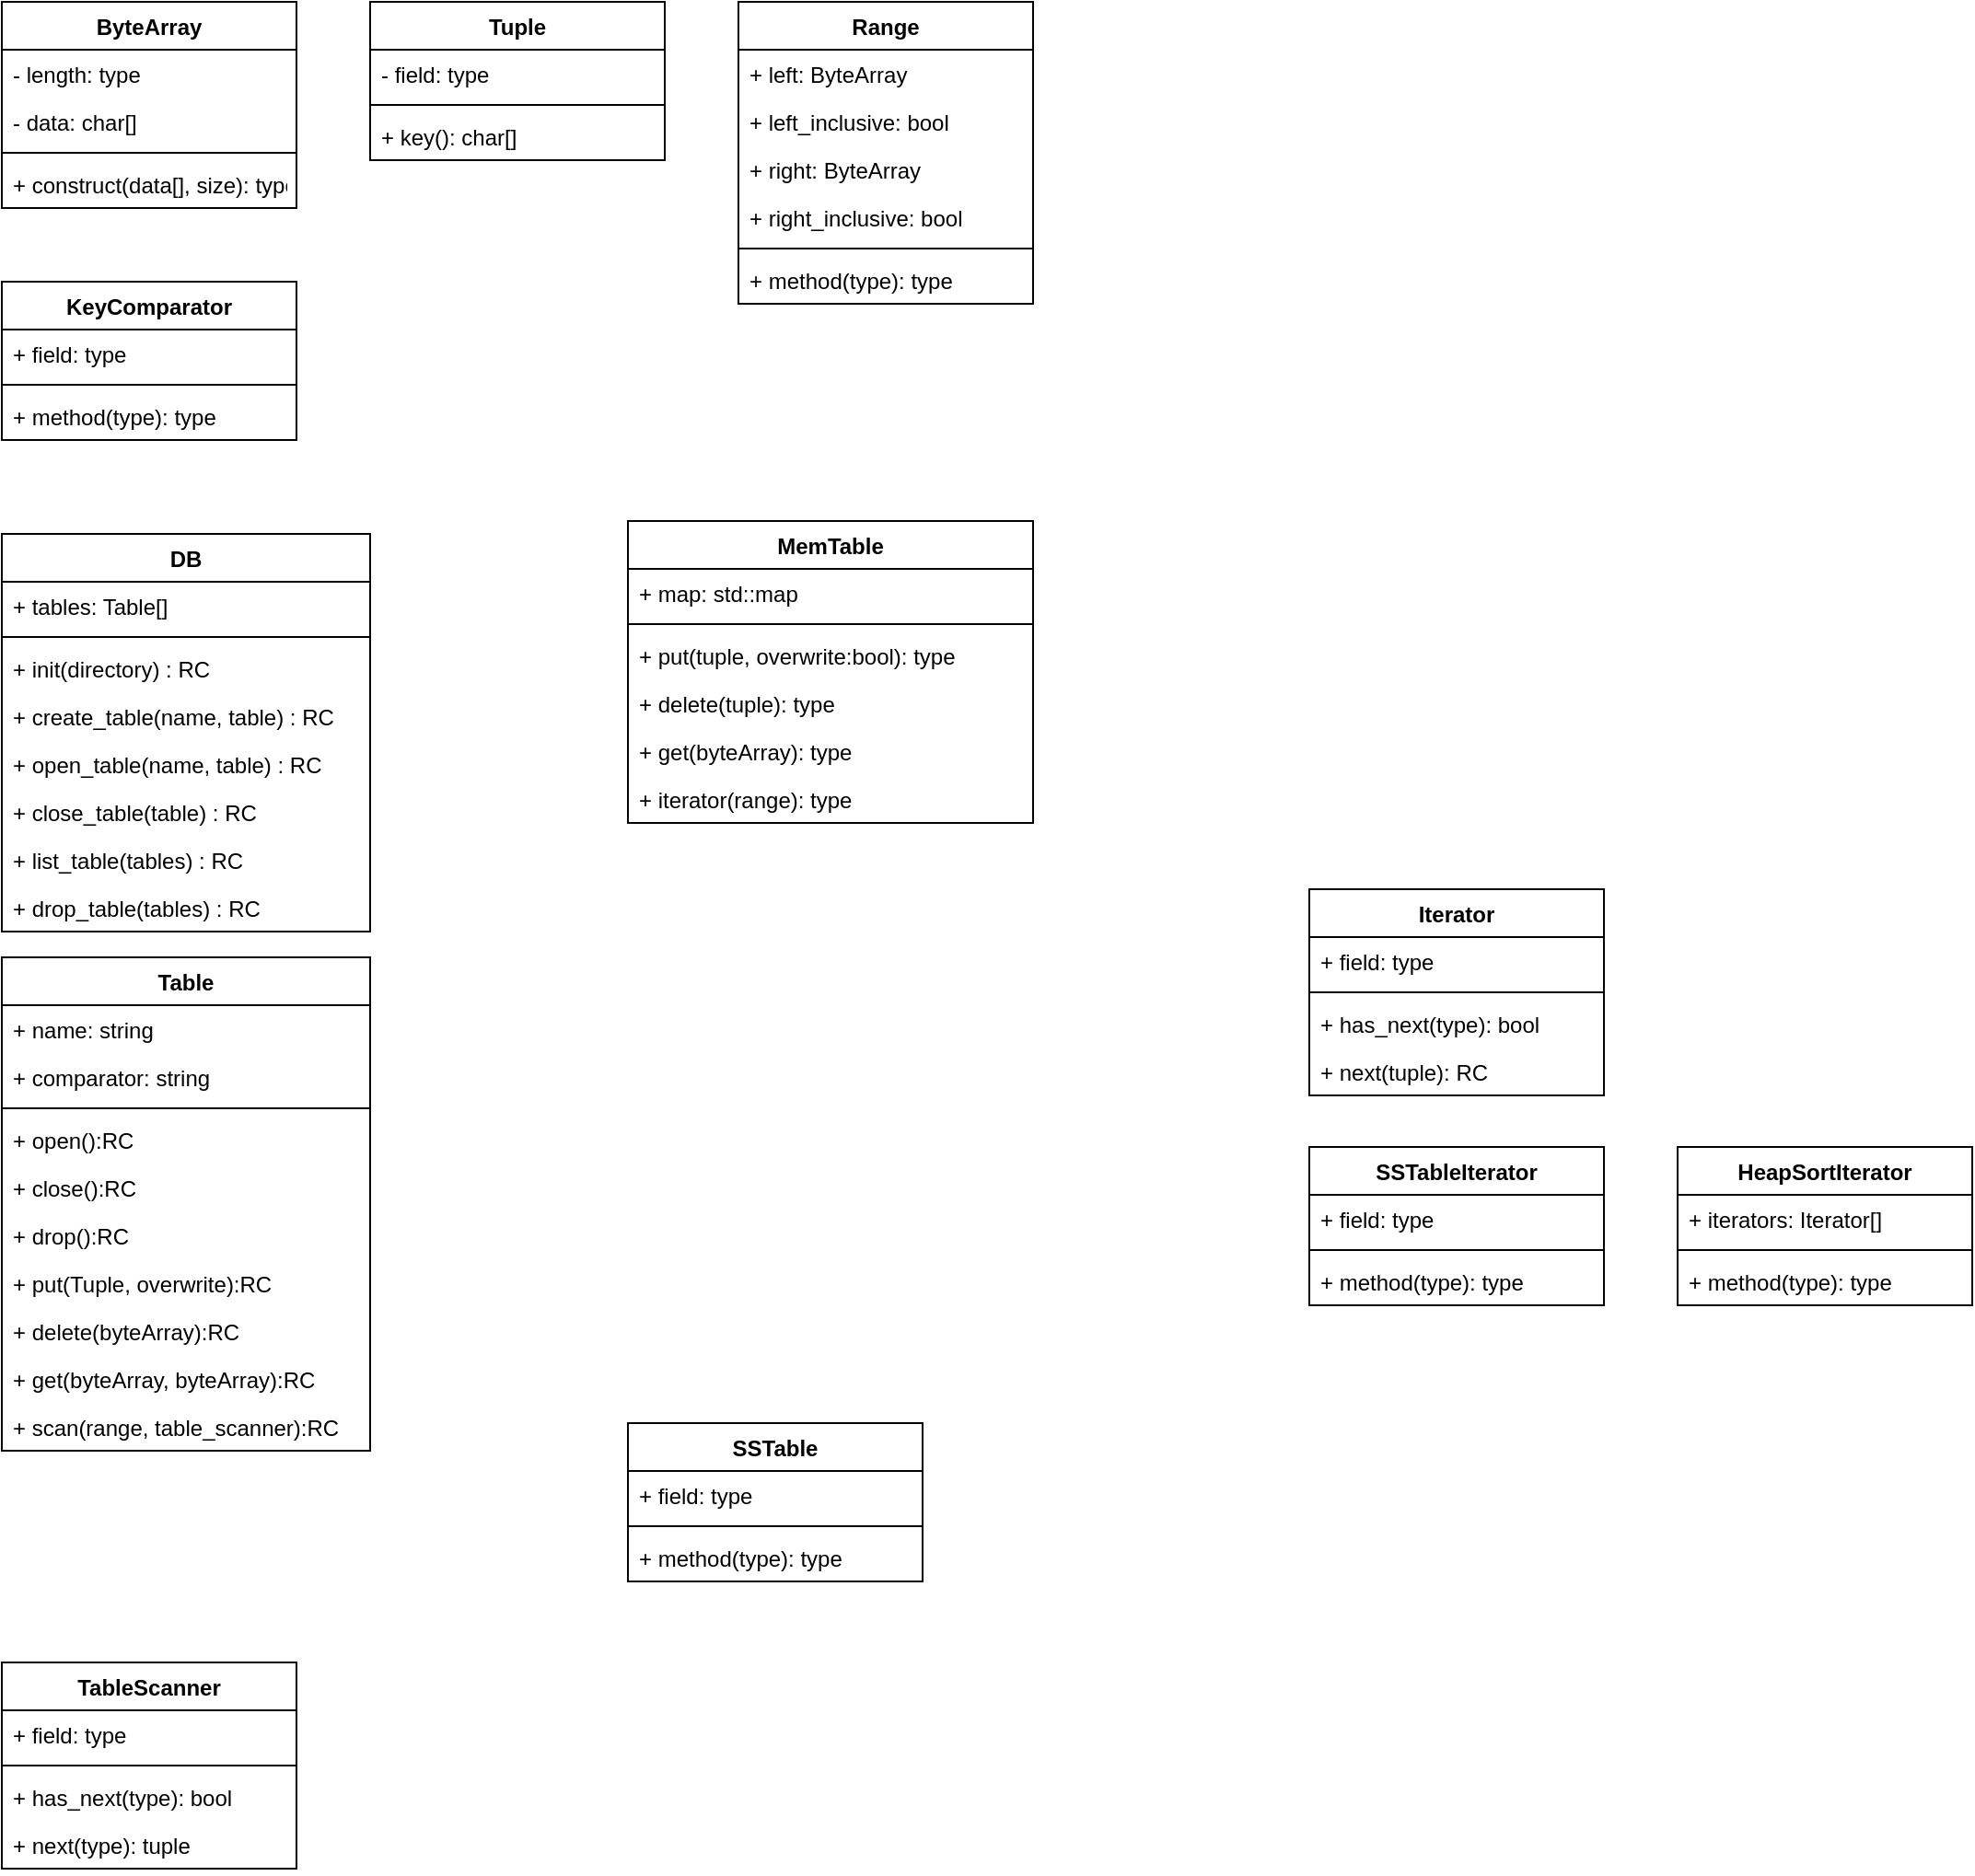 <mxfile version="20.0.1" type="github">
  <diagram id="pwMkIPsvEDprH6fOzJRd" name="Page-1">
    <mxGraphModel dx="946" dy="526" grid="1" gridSize="10" guides="1" tooltips="1" connect="1" arrows="1" fold="1" page="1" pageScale="1" pageWidth="827" pageHeight="1169" math="0" shadow="0">
      <root>
        <mxCell id="0" />
        <mxCell id="1" parent="0" />
        <mxCell id="FWcOqxGEiupWC6EX7OL3-1" value="DB" style="swimlane;fontStyle=1;align=center;verticalAlign=top;childLayout=stackLayout;horizontal=1;startSize=26;horizontalStack=0;resizeParent=1;resizeParentMax=0;resizeLast=0;collapsible=1;marginBottom=0;" vertex="1" parent="1">
          <mxGeometry x="90" y="327" width="200" height="216" as="geometry" />
        </mxCell>
        <mxCell id="FWcOqxGEiupWC6EX7OL3-2" value="+ tables: Table[]" style="text;strokeColor=none;fillColor=none;align=left;verticalAlign=top;spacingLeft=4;spacingRight=4;overflow=hidden;rotatable=0;points=[[0,0.5],[1,0.5]];portConstraint=eastwest;" vertex="1" parent="FWcOqxGEiupWC6EX7OL3-1">
          <mxGeometry y="26" width="200" height="26" as="geometry" />
        </mxCell>
        <mxCell id="FWcOqxGEiupWC6EX7OL3-3" value="" style="line;strokeWidth=1;fillColor=none;align=left;verticalAlign=middle;spacingTop=-1;spacingLeft=3;spacingRight=3;rotatable=0;labelPosition=right;points=[];portConstraint=eastwest;" vertex="1" parent="FWcOqxGEiupWC6EX7OL3-1">
          <mxGeometry y="52" width="200" height="8" as="geometry" />
        </mxCell>
        <mxCell id="FWcOqxGEiupWC6EX7OL3-4" value="+ init(directory) : RC" style="text;strokeColor=none;fillColor=none;align=left;verticalAlign=top;spacingLeft=4;spacingRight=4;overflow=hidden;rotatable=0;points=[[0,0.5],[1,0.5]];portConstraint=eastwest;" vertex="1" parent="FWcOqxGEiupWC6EX7OL3-1">
          <mxGeometry y="60" width="200" height="26" as="geometry" />
        </mxCell>
        <mxCell id="FWcOqxGEiupWC6EX7OL3-5" value="+ create_table(name, table) : RC" style="text;strokeColor=none;fillColor=none;align=left;verticalAlign=top;spacingLeft=4;spacingRight=4;overflow=hidden;rotatable=0;points=[[0,0.5],[1,0.5]];portConstraint=eastwest;" vertex="1" parent="FWcOqxGEiupWC6EX7OL3-1">
          <mxGeometry y="86" width="200" height="26" as="geometry" />
        </mxCell>
        <mxCell id="FWcOqxGEiupWC6EX7OL3-6" value="+ open_table(name, table) : RC" style="text;strokeColor=none;fillColor=none;align=left;verticalAlign=top;spacingLeft=4;spacingRight=4;overflow=hidden;rotatable=0;points=[[0,0.5],[1,0.5]];portConstraint=eastwest;" vertex="1" parent="FWcOqxGEiupWC6EX7OL3-1">
          <mxGeometry y="112" width="200" height="26" as="geometry" />
        </mxCell>
        <mxCell id="FWcOqxGEiupWC6EX7OL3-7" value="+ close_table(table) : RC" style="text;strokeColor=none;fillColor=none;align=left;verticalAlign=top;spacingLeft=4;spacingRight=4;overflow=hidden;rotatable=0;points=[[0,0.5],[1,0.5]];portConstraint=eastwest;" vertex="1" parent="FWcOqxGEiupWC6EX7OL3-1">
          <mxGeometry y="138" width="200" height="26" as="geometry" />
        </mxCell>
        <mxCell id="FWcOqxGEiupWC6EX7OL3-8" value="+ list_table(tables) : RC" style="text;strokeColor=none;fillColor=none;align=left;verticalAlign=top;spacingLeft=4;spacingRight=4;overflow=hidden;rotatable=0;points=[[0,0.5],[1,0.5]];portConstraint=eastwest;" vertex="1" parent="FWcOqxGEiupWC6EX7OL3-1">
          <mxGeometry y="164" width="200" height="26" as="geometry" />
        </mxCell>
        <mxCell id="FWcOqxGEiupWC6EX7OL3-9" value="+ drop_table(tables) : RC" style="text;strokeColor=none;fillColor=none;align=left;verticalAlign=top;spacingLeft=4;spacingRight=4;overflow=hidden;rotatable=0;points=[[0,0.5],[1,0.5]];portConstraint=eastwest;" vertex="1" parent="FWcOqxGEiupWC6EX7OL3-1">
          <mxGeometry y="190" width="200" height="26" as="geometry" />
        </mxCell>
        <mxCell id="FWcOqxGEiupWC6EX7OL3-10" value="Table" style="swimlane;fontStyle=1;align=center;verticalAlign=top;childLayout=stackLayout;horizontal=1;startSize=26;horizontalStack=0;resizeParent=1;resizeParentMax=0;resizeLast=0;collapsible=1;marginBottom=0;" vertex="1" parent="1">
          <mxGeometry x="90" y="557" width="200" height="268" as="geometry" />
        </mxCell>
        <mxCell id="FWcOqxGEiupWC6EX7OL3-11" value="+ name: string" style="text;strokeColor=none;fillColor=none;align=left;verticalAlign=top;spacingLeft=4;spacingRight=4;overflow=hidden;rotatable=0;points=[[0,0.5],[1,0.5]];portConstraint=eastwest;" vertex="1" parent="FWcOqxGEiupWC6EX7OL3-10">
          <mxGeometry y="26" width="200" height="26" as="geometry" />
        </mxCell>
        <mxCell id="FWcOqxGEiupWC6EX7OL3-12" value="+ comparator: string" style="text;strokeColor=none;fillColor=none;align=left;verticalAlign=top;spacingLeft=4;spacingRight=4;overflow=hidden;rotatable=0;points=[[0,0.5],[1,0.5]];portConstraint=eastwest;" vertex="1" parent="FWcOqxGEiupWC6EX7OL3-10">
          <mxGeometry y="52" width="200" height="26" as="geometry" />
        </mxCell>
        <mxCell id="FWcOqxGEiupWC6EX7OL3-13" value="" style="line;strokeWidth=1;fillColor=none;align=left;verticalAlign=middle;spacingTop=-1;spacingLeft=3;spacingRight=3;rotatable=0;labelPosition=right;points=[];portConstraint=eastwest;" vertex="1" parent="FWcOqxGEiupWC6EX7OL3-10">
          <mxGeometry y="78" width="200" height="8" as="geometry" />
        </mxCell>
        <mxCell id="FWcOqxGEiupWC6EX7OL3-14" value="+ open():RC" style="text;strokeColor=none;fillColor=none;align=left;verticalAlign=top;spacingLeft=4;spacingRight=4;overflow=hidden;rotatable=0;points=[[0,0.5],[1,0.5]];portConstraint=eastwest;" vertex="1" parent="FWcOqxGEiupWC6EX7OL3-10">
          <mxGeometry y="86" width="200" height="26" as="geometry" />
        </mxCell>
        <mxCell id="FWcOqxGEiupWC6EX7OL3-15" value="+ close():RC" style="text;strokeColor=none;fillColor=none;align=left;verticalAlign=top;spacingLeft=4;spacingRight=4;overflow=hidden;rotatable=0;points=[[0,0.5],[1,0.5]];portConstraint=eastwest;" vertex="1" parent="FWcOqxGEiupWC6EX7OL3-10">
          <mxGeometry y="112" width="200" height="26" as="geometry" />
        </mxCell>
        <mxCell id="FWcOqxGEiupWC6EX7OL3-16" value="+ drop():RC" style="text;strokeColor=none;fillColor=none;align=left;verticalAlign=top;spacingLeft=4;spacingRight=4;overflow=hidden;rotatable=0;points=[[0,0.5],[1,0.5]];portConstraint=eastwest;" vertex="1" parent="FWcOqxGEiupWC6EX7OL3-10">
          <mxGeometry y="138" width="200" height="26" as="geometry" />
        </mxCell>
        <mxCell id="FWcOqxGEiupWC6EX7OL3-17" value="+ put(Tuple, overwrite):RC" style="text;strokeColor=none;fillColor=none;align=left;verticalAlign=top;spacingLeft=4;spacingRight=4;overflow=hidden;rotatable=0;points=[[0,0.5],[1,0.5]];portConstraint=eastwest;" vertex="1" parent="FWcOqxGEiupWC6EX7OL3-10">
          <mxGeometry y="164" width="200" height="26" as="geometry" />
        </mxCell>
        <mxCell id="FWcOqxGEiupWC6EX7OL3-18" value="+ delete(byteArray):RC" style="text;strokeColor=none;fillColor=none;align=left;verticalAlign=top;spacingLeft=4;spacingRight=4;overflow=hidden;rotatable=0;points=[[0,0.5],[1,0.5]];portConstraint=eastwest;" vertex="1" parent="FWcOqxGEiupWC6EX7OL3-10">
          <mxGeometry y="190" width="200" height="26" as="geometry" />
        </mxCell>
        <mxCell id="FWcOqxGEiupWC6EX7OL3-19" value="+ get(byteArray, byteArray):RC" style="text;strokeColor=none;fillColor=none;align=left;verticalAlign=top;spacingLeft=4;spacingRight=4;overflow=hidden;rotatable=0;points=[[0,0.5],[1,0.5]];portConstraint=eastwest;" vertex="1" parent="FWcOqxGEiupWC6EX7OL3-10">
          <mxGeometry y="216" width="200" height="26" as="geometry" />
        </mxCell>
        <mxCell id="FWcOqxGEiupWC6EX7OL3-20" value="+ scan(range, table_scanner):RC" style="text;strokeColor=none;fillColor=none;align=left;verticalAlign=top;spacingLeft=4;spacingRight=4;overflow=hidden;rotatable=0;points=[[0,0.5],[1,0.5]];portConstraint=eastwest;" vertex="1" parent="FWcOqxGEiupWC6EX7OL3-10">
          <mxGeometry y="242" width="200" height="26" as="geometry" />
        </mxCell>
        <mxCell id="FWcOqxGEiupWC6EX7OL3-21" value="Tuple" style="swimlane;fontStyle=1;align=center;verticalAlign=top;childLayout=stackLayout;horizontal=1;startSize=26;horizontalStack=0;resizeParent=1;resizeParentMax=0;resizeLast=0;collapsible=1;marginBottom=0;" vertex="1" parent="1">
          <mxGeometry x="290" y="38" width="160" height="86" as="geometry" />
        </mxCell>
        <mxCell id="FWcOqxGEiupWC6EX7OL3-22" value="- field: type" style="text;strokeColor=none;fillColor=none;align=left;verticalAlign=top;spacingLeft=4;spacingRight=4;overflow=hidden;rotatable=0;points=[[0,0.5],[1,0.5]];portConstraint=eastwest;" vertex="1" parent="FWcOqxGEiupWC6EX7OL3-21">
          <mxGeometry y="26" width="160" height="26" as="geometry" />
        </mxCell>
        <mxCell id="FWcOqxGEiupWC6EX7OL3-23" value="" style="line;strokeWidth=1;fillColor=none;align=left;verticalAlign=middle;spacingTop=-1;spacingLeft=3;spacingRight=3;rotatable=0;labelPosition=right;points=[];portConstraint=eastwest;" vertex="1" parent="FWcOqxGEiupWC6EX7OL3-21">
          <mxGeometry y="52" width="160" height="8" as="geometry" />
        </mxCell>
        <mxCell id="FWcOqxGEiupWC6EX7OL3-24" value="+ key(): char[]" style="text;strokeColor=none;fillColor=none;align=left;verticalAlign=top;spacingLeft=4;spacingRight=4;overflow=hidden;rotatable=0;points=[[0,0.5],[1,0.5]];portConstraint=eastwest;" vertex="1" parent="FWcOqxGEiupWC6EX7OL3-21">
          <mxGeometry y="60" width="160" height="26" as="geometry" />
        </mxCell>
        <mxCell id="FWcOqxGEiupWC6EX7OL3-25" value="ByteArray" style="swimlane;fontStyle=1;align=center;verticalAlign=top;childLayout=stackLayout;horizontal=1;startSize=26;horizontalStack=0;resizeParent=1;resizeParentMax=0;resizeLast=0;collapsible=1;marginBottom=0;" vertex="1" parent="1">
          <mxGeometry x="90" y="38" width="160" height="112" as="geometry" />
        </mxCell>
        <mxCell id="FWcOqxGEiupWC6EX7OL3-26" value="- length: type" style="text;strokeColor=none;fillColor=none;align=left;verticalAlign=top;spacingLeft=4;spacingRight=4;overflow=hidden;rotatable=0;points=[[0,0.5],[1,0.5]];portConstraint=eastwest;" vertex="1" parent="FWcOqxGEiupWC6EX7OL3-25">
          <mxGeometry y="26" width="160" height="26" as="geometry" />
        </mxCell>
        <mxCell id="FWcOqxGEiupWC6EX7OL3-27" value="- data: char[]" style="text;strokeColor=none;fillColor=none;align=left;verticalAlign=top;spacingLeft=4;spacingRight=4;overflow=hidden;rotatable=0;points=[[0,0.5],[1,0.5]];portConstraint=eastwest;" vertex="1" parent="FWcOqxGEiupWC6EX7OL3-25">
          <mxGeometry y="52" width="160" height="26" as="geometry" />
        </mxCell>
        <mxCell id="FWcOqxGEiupWC6EX7OL3-28" value="" style="line;strokeWidth=1;fillColor=none;align=left;verticalAlign=middle;spacingTop=-1;spacingLeft=3;spacingRight=3;rotatable=0;labelPosition=right;points=[];portConstraint=eastwest;" vertex="1" parent="FWcOqxGEiupWC6EX7OL3-25">
          <mxGeometry y="78" width="160" height="8" as="geometry" />
        </mxCell>
        <mxCell id="FWcOqxGEiupWC6EX7OL3-29" value="+ construct(data[], size): type" style="text;strokeColor=none;fillColor=none;align=left;verticalAlign=top;spacingLeft=4;spacingRight=4;overflow=hidden;rotatable=0;points=[[0,0.5],[1,0.5]];portConstraint=eastwest;" vertex="1" parent="FWcOqxGEiupWC6EX7OL3-25">
          <mxGeometry y="86" width="160" height="26" as="geometry" />
        </mxCell>
        <mxCell id="FWcOqxGEiupWC6EX7OL3-30" value="Iterator" style="swimlane;fontStyle=1;align=center;verticalAlign=top;childLayout=stackLayout;horizontal=1;startSize=26;horizontalStack=0;resizeParent=1;resizeParentMax=0;resizeLast=0;collapsible=1;marginBottom=0;" vertex="1" parent="1">
          <mxGeometry x="800" y="520" width="160" height="112" as="geometry" />
        </mxCell>
        <mxCell id="FWcOqxGEiupWC6EX7OL3-31" value="+ field: type" style="text;strokeColor=none;fillColor=none;align=left;verticalAlign=top;spacingLeft=4;spacingRight=4;overflow=hidden;rotatable=0;points=[[0,0.5],[1,0.5]];portConstraint=eastwest;" vertex="1" parent="FWcOqxGEiupWC6EX7OL3-30">
          <mxGeometry y="26" width="160" height="26" as="geometry" />
        </mxCell>
        <mxCell id="FWcOqxGEiupWC6EX7OL3-32" value="" style="line;strokeWidth=1;fillColor=none;align=left;verticalAlign=middle;spacingTop=-1;spacingLeft=3;spacingRight=3;rotatable=0;labelPosition=right;points=[];portConstraint=eastwest;" vertex="1" parent="FWcOqxGEiupWC6EX7OL3-30">
          <mxGeometry y="52" width="160" height="8" as="geometry" />
        </mxCell>
        <mxCell id="FWcOqxGEiupWC6EX7OL3-33" value="+ has_next(type): bool" style="text;strokeColor=none;fillColor=none;align=left;verticalAlign=top;spacingLeft=4;spacingRight=4;overflow=hidden;rotatable=0;points=[[0,0.5],[1,0.5]];portConstraint=eastwest;" vertex="1" parent="FWcOqxGEiupWC6EX7OL3-30">
          <mxGeometry y="60" width="160" height="26" as="geometry" />
        </mxCell>
        <mxCell id="FWcOqxGEiupWC6EX7OL3-34" value="+ next(tuple): RC" style="text;strokeColor=none;fillColor=none;align=left;verticalAlign=top;spacingLeft=4;spacingRight=4;overflow=hidden;rotatable=0;points=[[0,0.5],[1,0.5]];portConstraint=eastwest;" vertex="1" parent="FWcOqxGEiupWC6EX7OL3-30">
          <mxGeometry y="86" width="160" height="26" as="geometry" />
        </mxCell>
        <mxCell id="FWcOqxGEiupWC6EX7OL3-35" value="TableScanner" style="swimlane;fontStyle=1;align=center;verticalAlign=top;childLayout=stackLayout;horizontal=1;startSize=26;horizontalStack=0;resizeParent=1;resizeParentMax=0;resizeLast=0;collapsible=1;marginBottom=0;" vertex="1" parent="1">
          <mxGeometry x="90" y="940" width="160" height="112" as="geometry" />
        </mxCell>
        <mxCell id="FWcOqxGEiupWC6EX7OL3-36" value="+ field: type" style="text;strokeColor=none;fillColor=none;align=left;verticalAlign=top;spacingLeft=4;spacingRight=4;overflow=hidden;rotatable=0;points=[[0,0.5],[1,0.5]];portConstraint=eastwest;" vertex="1" parent="FWcOqxGEiupWC6EX7OL3-35">
          <mxGeometry y="26" width="160" height="26" as="geometry" />
        </mxCell>
        <mxCell id="FWcOqxGEiupWC6EX7OL3-37" value="" style="line;strokeWidth=1;fillColor=none;align=left;verticalAlign=middle;spacingTop=-1;spacingLeft=3;spacingRight=3;rotatable=0;labelPosition=right;points=[];portConstraint=eastwest;" vertex="1" parent="FWcOqxGEiupWC6EX7OL3-35">
          <mxGeometry y="52" width="160" height="8" as="geometry" />
        </mxCell>
        <mxCell id="FWcOqxGEiupWC6EX7OL3-38" value="+ has_next(type): bool" style="text;strokeColor=none;fillColor=none;align=left;verticalAlign=top;spacingLeft=4;spacingRight=4;overflow=hidden;rotatable=0;points=[[0,0.5],[1,0.5]];portConstraint=eastwest;" vertex="1" parent="FWcOqxGEiupWC6EX7OL3-35">
          <mxGeometry y="60" width="160" height="26" as="geometry" />
        </mxCell>
        <mxCell id="FWcOqxGEiupWC6EX7OL3-39" value="+ next(type): tuple" style="text;strokeColor=none;fillColor=none;align=left;verticalAlign=top;spacingLeft=4;spacingRight=4;overflow=hidden;rotatable=0;points=[[0,0.5],[1,0.5]];portConstraint=eastwest;" vertex="1" parent="FWcOqxGEiupWC6EX7OL3-35">
          <mxGeometry y="86" width="160" height="26" as="geometry" />
        </mxCell>
        <mxCell id="FWcOqxGEiupWC6EX7OL3-40" value="Range" style="swimlane;fontStyle=1;align=center;verticalAlign=top;childLayout=stackLayout;horizontal=1;startSize=26;horizontalStack=0;resizeParent=1;resizeParentMax=0;resizeLast=0;collapsible=1;marginBottom=0;" vertex="1" parent="1">
          <mxGeometry x="490" y="38" width="160" height="164" as="geometry" />
        </mxCell>
        <mxCell id="FWcOqxGEiupWC6EX7OL3-41" value="+ left: ByteArray" style="text;strokeColor=none;fillColor=none;align=left;verticalAlign=top;spacingLeft=4;spacingRight=4;overflow=hidden;rotatable=0;points=[[0,0.5],[1,0.5]];portConstraint=eastwest;" vertex="1" parent="FWcOqxGEiupWC6EX7OL3-40">
          <mxGeometry y="26" width="160" height="26" as="geometry" />
        </mxCell>
        <mxCell id="FWcOqxGEiupWC6EX7OL3-42" value="+ left_inclusive: bool" style="text;strokeColor=none;fillColor=none;align=left;verticalAlign=top;spacingLeft=4;spacingRight=4;overflow=hidden;rotatable=0;points=[[0,0.5],[1,0.5]];portConstraint=eastwest;" vertex="1" parent="FWcOqxGEiupWC6EX7OL3-40">
          <mxGeometry y="52" width="160" height="26" as="geometry" />
        </mxCell>
        <mxCell id="FWcOqxGEiupWC6EX7OL3-43" value="+ right: ByteArray" style="text;strokeColor=none;fillColor=none;align=left;verticalAlign=top;spacingLeft=4;spacingRight=4;overflow=hidden;rotatable=0;points=[[0,0.5],[1,0.5]];portConstraint=eastwest;" vertex="1" parent="FWcOqxGEiupWC6EX7OL3-40">
          <mxGeometry y="78" width="160" height="26" as="geometry" />
        </mxCell>
        <mxCell id="FWcOqxGEiupWC6EX7OL3-44" value="+ right_inclusive: bool" style="text;strokeColor=none;fillColor=none;align=left;verticalAlign=top;spacingLeft=4;spacingRight=4;overflow=hidden;rotatable=0;points=[[0,0.5],[1,0.5]];portConstraint=eastwest;" vertex="1" parent="FWcOqxGEiupWC6EX7OL3-40">
          <mxGeometry y="104" width="160" height="26" as="geometry" />
        </mxCell>
        <mxCell id="FWcOqxGEiupWC6EX7OL3-45" value="" style="line;strokeWidth=1;fillColor=none;align=left;verticalAlign=middle;spacingTop=-1;spacingLeft=3;spacingRight=3;rotatable=0;labelPosition=right;points=[];portConstraint=eastwest;" vertex="1" parent="FWcOqxGEiupWC6EX7OL3-40">
          <mxGeometry y="130" width="160" height="8" as="geometry" />
        </mxCell>
        <mxCell id="FWcOqxGEiupWC6EX7OL3-46" value="+ method(type): type" style="text;strokeColor=none;fillColor=none;align=left;verticalAlign=top;spacingLeft=4;spacingRight=4;overflow=hidden;rotatable=0;points=[[0,0.5],[1,0.5]];portConstraint=eastwest;" vertex="1" parent="FWcOqxGEiupWC6EX7OL3-40">
          <mxGeometry y="138" width="160" height="26" as="geometry" />
        </mxCell>
        <mxCell id="FWcOqxGEiupWC6EX7OL3-47" value="SSTableIterator" style="swimlane;fontStyle=1;align=center;verticalAlign=top;childLayout=stackLayout;horizontal=1;startSize=26;horizontalStack=0;resizeParent=1;resizeParentMax=0;resizeLast=0;collapsible=1;marginBottom=0;" vertex="1" parent="1">
          <mxGeometry x="800" y="660" width="160" height="86" as="geometry" />
        </mxCell>
        <mxCell id="FWcOqxGEiupWC6EX7OL3-48" value="+ field: type" style="text;strokeColor=none;fillColor=none;align=left;verticalAlign=top;spacingLeft=4;spacingRight=4;overflow=hidden;rotatable=0;points=[[0,0.5],[1,0.5]];portConstraint=eastwest;" vertex="1" parent="FWcOqxGEiupWC6EX7OL3-47">
          <mxGeometry y="26" width="160" height="26" as="geometry" />
        </mxCell>
        <mxCell id="FWcOqxGEiupWC6EX7OL3-49" value="" style="line;strokeWidth=1;fillColor=none;align=left;verticalAlign=middle;spacingTop=-1;spacingLeft=3;spacingRight=3;rotatable=0;labelPosition=right;points=[];portConstraint=eastwest;" vertex="1" parent="FWcOqxGEiupWC6EX7OL3-47">
          <mxGeometry y="52" width="160" height="8" as="geometry" />
        </mxCell>
        <mxCell id="FWcOqxGEiupWC6EX7OL3-50" value="+ method(type): type" style="text;strokeColor=none;fillColor=none;align=left;verticalAlign=top;spacingLeft=4;spacingRight=4;overflow=hidden;rotatable=0;points=[[0,0.5],[1,0.5]];portConstraint=eastwest;" vertex="1" parent="FWcOqxGEiupWC6EX7OL3-47">
          <mxGeometry y="60" width="160" height="26" as="geometry" />
        </mxCell>
        <mxCell id="FWcOqxGEiupWC6EX7OL3-51" value="HeapSortIterator" style="swimlane;fontStyle=1;align=center;verticalAlign=top;childLayout=stackLayout;horizontal=1;startSize=26;horizontalStack=0;resizeParent=1;resizeParentMax=0;resizeLast=0;collapsible=1;marginBottom=0;" vertex="1" parent="1">
          <mxGeometry x="1000" y="660" width="160" height="86" as="geometry" />
        </mxCell>
        <mxCell id="FWcOqxGEiupWC6EX7OL3-52" value="+ iterators: Iterator[]" style="text;strokeColor=none;fillColor=none;align=left;verticalAlign=top;spacingLeft=4;spacingRight=4;overflow=hidden;rotatable=0;points=[[0,0.5],[1,0.5]];portConstraint=eastwest;" vertex="1" parent="FWcOqxGEiupWC6EX7OL3-51">
          <mxGeometry y="26" width="160" height="26" as="geometry" />
        </mxCell>
        <mxCell id="FWcOqxGEiupWC6EX7OL3-53" value="" style="line;strokeWidth=1;fillColor=none;align=left;verticalAlign=middle;spacingTop=-1;spacingLeft=3;spacingRight=3;rotatable=0;labelPosition=right;points=[];portConstraint=eastwest;" vertex="1" parent="FWcOqxGEiupWC6EX7OL3-51">
          <mxGeometry y="52" width="160" height="8" as="geometry" />
        </mxCell>
        <mxCell id="FWcOqxGEiupWC6EX7OL3-54" value="+ method(type): type" style="text;strokeColor=none;fillColor=none;align=left;verticalAlign=top;spacingLeft=4;spacingRight=4;overflow=hidden;rotatable=0;points=[[0,0.5],[1,0.5]];portConstraint=eastwest;" vertex="1" parent="FWcOqxGEiupWC6EX7OL3-51">
          <mxGeometry y="60" width="160" height="26" as="geometry" />
        </mxCell>
        <mxCell id="FWcOqxGEiupWC6EX7OL3-55" value="MemTable" style="swimlane;fontStyle=1;align=center;verticalAlign=top;childLayout=stackLayout;horizontal=1;startSize=26;horizontalStack=0;resizeParent=1;resizeParentMax=0;resizeLast=0;collapsible=1;marginBottom=0;" vertex="1" parent="1">
          <mxGeometry x="430" y="320" width="220" height="164" as="geometry" />
        </mxCell>
        <mxCell id="FWcOqxGEiupWC6EX7OL3-56" value="+ map: std::map" style="text;strokeColor=none;fillColor=none;align=left;verticalAlign=top;spacingLeft=4;spacingRight=4;overflow=hidden;rotatable=0;points=[[0,0.5],[1,0.5]];portConstraint=eastwest;" vertex="1" parent="FWcOqxGEiupWC6EX7OL3-55">
          <mxGeometry y="26" width="220" height="26" as="geometry" />
        </mxCell>
        <mxCell id="FWcOqxGEiupWC6EX7OL3-57" value="" style="line;strokeWidth=1;fillColor=none;align=left;verticalAlign=middle;spacingTop=-1;spacingLeft=3;spacingRight=3;rotatable=0;labelPosition=right;points=[];portConstraint=eastwest;" vertex="1" parent="FWcOqxGEiupWC6EX7OL3-55">
          <mxGeometry y="52" width="220" height="8" as="geometry" />
        </mxCell>
        <mxCell id="FWcOqxGEiupWC6EX7OL3-58" value="+ put(tuple, overwrite:bool): type" style="text;strokeColor=none;fillColor=none;align=left;verticalAlign=top;spacingLeft=4;spacingRight=4;overflow=hidden;rotatable=0;points=[[0,0.5],[1,0.5]];portConstraint=eastwest;" vertex="1" parent="FWcOqxGEiupWC6EX7OL3-55">
          <mxGeometry y="60" width="220" height="26" as="geometry" />
        </mxCell>
        <mxCell id="FWcOqxGEiupWC6EX7OL3-59" value="+ delete(tuple): type" style="text;strokeColor=none;fillColor=none;align=left;verticalAlign=top;spacingLeft=4;spacingRight=4;overflow=hidden;rotatable=0;points=[[0,0.5],[1,0.5]];portConstraint=eastwest;" vertex="1" parent="FWcOqxGEiupWC6EX7OL3-55">
          <mxGeometry y="86" width="220" height="26" as="geometry" />
        </mxCell>
        <mxCell id="FWcOqxGEiupWC6EX7OL3-60" value="+ get(byteArray): type" style="text;strokeColor=none;fillColor=none;align=left;verticalAlign=top;spacingLeft=4;spacingRight=4;overflow=hidden;rotatable=0;points=[[0,0.5],[1,0.5]];portConstraint=eastwest;" vertex="1" parent="FWcOqxGEiupWC6EX7OL3-55">
          <mxGeometry y="112" width="220" height="26" as="geometry" />
        </mxCell>
        <mxCell id="FWcOqxGEiupWC6EX7OL3-61" value="+ iterator(range): type" style="text;strokeColor=none;fillColor=none;align=left;verticalAlign=top;spacingLeft=4;spacingRight=4;overflow=hidden;rotatable=0;points=[[0,0.5],[1,0.5]];portConstraint=eastwest;" vertex="1" parent="FWcOqxGEiupWC6EX7OL3-55">
          <mxGeometry y="138" width="220" height="26" as="geometry" />
        </mxCell>
        <mxCell id="FWcOqxGEiupWC6EX7OL3-62" value="SSTable" style="swimlane;fontStyle=1;align=center;verticalAlign=top;childLayout=stackLayout;horizontal=1;startSize=26;horizontalStack=0;resizeParent=1;resizeParentMax=0;resizeLast=0;collapsible=1;marginBottom=0;" vertex="1" parent="1">
          <mxGeometry x="430" y="810" width="160" height="86" as="geometry" />
        </mxCell>
        <mxCell id="FWcOqxGEiupWC6EX7OL3-63" value="+ field: type" style="text;strokeColor=none;fillColor=none;align=left;verticalAlign=top;spacingLeft=4;spacingRight=4;overflow=hidden;rotatable=0;points=[[0,0.5],[1,0.5]];portConstraint=eastwest;" vertex="1" parent="FWcOqxGEiupWC6EX7OL3-62">
          <mxGeometry y="26" width="160" height="26" as="geometry" />
        </mxCell>
        <mxCell id="FWcOqxGEiupWC6EX7OL3-64" value="" style="line;strokeWidth=1;fillColor=none;align=left;verticalAlign=middle;spacingTop=-1;spacingLeft=3;spacingRight=3;rotatable=0;labelPosition=right;points=[];portConstraint=eastwest;" vertex="1" parent="FWcOqxGEiupWC6EX7OL3-62">
          <mxGeometry y="52" width="160" height="8" as="geometry" />
        </mxCell>
        <mxCell id="FWcOqxGEiupWC6EX7OL3-65" value="+ method(type): type" style="text;strokeColor=none;fillColor=none;align=left;verticalAlign=top;spacingLeft=4;spacingRight=4;overflow=hidden;rotatable=0;points=[[0,0.5],[1,0.5]];portConstraint=eastwest;" vertex="1" parent="FWcOqxGEiupWC6EX7OL3-62">
          <mxGeometry y="60" width="160" height="26" as="geometry" />
        </mxCell>
        <mxCell id="FWcOqxGEiupWC6EX7OL3-66" value="KeyComparator" style="swimlane;fontStyle=1;align=center;verticalAlign=top;childLayout=stackLayout;horizontal=1;startSize=26;horizontalStack=0;resizeParent=1;resizeParentMax=0;resizeLast=0;collapsible=1;marginBottom=0;" vertex="1" parent="1">
          <mxGeometry x="90" y="190" width="160" height="86" as="geometry" />
        </mxCell>
        <mxCell id="FWcOqxGEiupWC6EX7OL3-67" value="+ field: type" style="text;strokeColor=none;fillColor=none;align=left;verticalAlign=top;spacingLeft=4;spacingRight=4;overflow=hidden;rotatable=0;points=[[0,0.5],[1,0.5]];portConstraint=eastwest;" vertex="1" parent="FWcOqxGEiupWC6EX7OL3-66">
          <mxGeometry y="26" width="160" height="26" as="geometry" />
        </mxCell>
        <mxCell id="FWcOqxGEiupWC6EX7OL3-68" value="" style="line;strokeWidth=1;fillColor=none;align=left;verticalAlign=middle;spacingTop=-1;spacingLeft=3;spacingRight=3;rotatable=0;labelPosition=right;points=[];portConstraint=eastwest;" vertex="1" parent="FWcOqxGEiupWC6EX7OL3-66">
          <mxGeometry y="52" width="160" height="8" as="geometry" />
        </mxCell>
        <mxCell id="FWcOqxGEiupWC6EX7OL3-69" value="+ method(type): type" style="text;strokeColor=none;fillColor=none;align=left;verticalAlign=top;spacingLeft=4;spacingRight=4;overflow=hidden;rotatable=0;points=[[0,0.5],[1,0.5]];portConstraint=eastwest;" vertex="1" parent="FWcOqxGEiupWC6EX7OL3-66">
          <mxGeometry y="60" width="160" height="26" as="geometry" />
        </mxCell>
      </root>
    </mxGraphModel>
  </diagram>
</mxfile>
